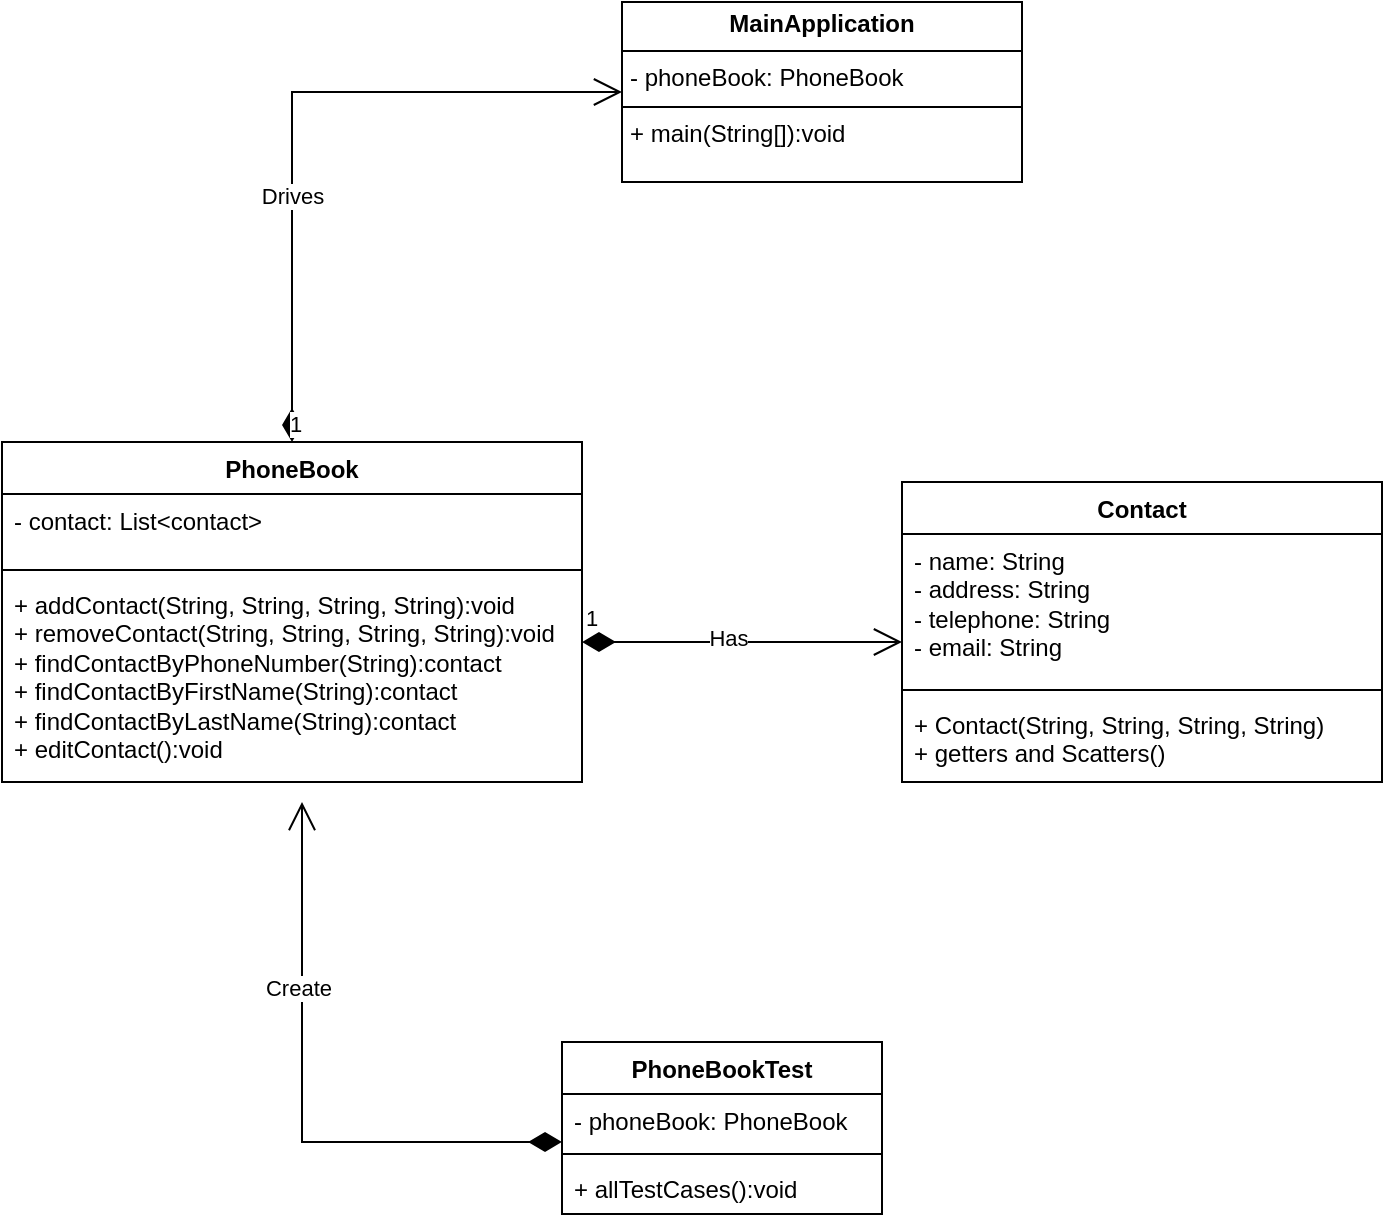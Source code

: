 <mxfile version="28.0.4">
  <diagram name="Page-1" id="F6qmS_im-0RX4bT_KUbz">
    <mxGraphModel dx="500" dy="547" grid="1" gridSize="10" guides="1" tooltips="1" connect="1" arrows="0" fold="1" page="1" pageScale="1" pageWidth="850" pageHeight="1100" math="0" shadow="0">
      <root>
        <mxCell id="0" />
        <mxCell id="1" parent="0" />
        <mxCell id="i3qBLQgJtS1FLSsoo38A-1" value="PhoneBook" style="swimlane;fontStyle=1;align=center;verticalAlign=top;childLayout=stackLayout;horizontal=1;startSize=26;horizontalStack=0;resizeParent=1;resizeParentMax=0;resizeLast=0;collapsible=1;marginBottom=0;whiteSpace=wrap;html=1;" vertex="1" parent="1">
          <mxGeometry x="580" y="290" width="290" height="170" as="geometry" />
        </mxCell>
        <mxCell id="i3qBLQgJtS1FLSsoo38A-2" value="- contact: List&amp;lt;contact&amp;gt;" style="text;strokeColor=none;fillColor=none;align=left;verticalAlign=top;spacingLeft=4;spacingRight=4;overflow=hidden;rotatable=0;points=[[0,0.5],[1,0.5]];portConstraint=eastwest;whiteSpace=wrap;html=1;" vertex="1" parent="i3qBLQgJtS1FLSsoo38A-1">
          <mxGeometry y="26" width="290" height="34" as="geometry" />
        </mxCell>
        <mxCell id="i3qBLQgJtS1FLSsoo38A-3" value="" style="line;strokeWidth=1;fillColor=none;align=left;verticalAlign=middle;spacingTop=-1;spacingLeft=3;spacingRight=3;rotatable=0;labelPosition=right;points=[];portConstraint=eastwest;strokeColor=inherit;" vertex="1" parent="i3qBLQgJtS1FLSsoo38A-1">
          <mxGeometry y="60" width="290" height="8" as="geometry" />
        </mxCell>
        <mxCell id="i3qBLQgJtS1FLSsoo38A-4" value="&lt;div&gt;&lt;span style=&quot;background-color: transparent; color: light-dark(rgb(0, 0, 0), rgb(255, 255, 255));&quot;&gt;+ addContact(String, String, String, String):void&lt;/span&gt;&lt;/div&gt;&lt;div&gt;+ removeContact(String, String, String, String):void&lt;/div&gt;&lt;div&gt;+ findContactByPhoneNumber(String):contact&lt;/div&gt;&lt;div&gt;+ findContactByFirstName(String):contact&lt;/div&gt;&lt;div&gt;+ findContactByLastName(String):contact&lt;/div&gt;&lt;div&gt;+ editContact():void&lt;/div&gt;" style="text;strokeColor=none;fillColor=none;align=left;verticalAlign=top;spacingLeft=4;spacingRight=4;overflow=hidden;rotatable=0;points=[[0,0.5],[1,0.5]];portConstraint=eastwest;whiteSpace=wrap;html=1;" vertex="1" parent="i3qBLQgJtS1FLSsoo38A-1">
          <mxGeometry y="68" width="290" height="102" as="geometry" />
        </mxCell>
        <mxCell id="i3qBLQgJtS1FLSsoo38A-9" value="1" style="endArrow=open;html=1;endSize=12;startArrow=diamondThin;startSize=14;startFill=1;edgeStyle=orthogonalEdgeStyle;align=left;verticalAlign=bottom;rounded=0;" edge="1" parent="1">
          <mxGeometry x="-1" y="3" relative="1" as="geometry">
            <mxPoint x="870" y="390" as="sourcePoint" />
            <mxPoint x="1030" y="390" as="targetPoint" />
          </mxGeometry>
        </mxCell>
        <mxCell id="i3qBLQgJtS1FLSsoo38A-24" value="Has" style="edgeLabel;html=1;align=center;verticalAlign=middle;resizable=0;points=[];" vertex="1" connectable="0" parent="i3qBLQgJtS1FLSsoo38A-9">
          <mxGeometry x="-0.103" y="2" relative="1" as="geometry">
            <mxPoint x="1" as="offset" />
          </mxGeometry>
        </mxCell>
        <mxCell id="i3qBLQgJtS1FLSsoo38A-10" value="Contact" style="swimlane;fontStyle=1;align=center;verticalAlign=top;childLayout=stackLayout;horizontal=1;startSize=26;horizontalStack=0;resizeParent=1;resizeParentMax=0;resizeLast=0;collapsible=1;marginBottom=0;whiteSpace=wrap;html=1;" vertex="1" parent="1">
          <mxGeometry x="1030" y="310" width="240" height="150" as="geometry" />
        </mxCell>
        <mxCell id="i3qBLQgJtS1FLSsoo38A-11" value="- name: String&lt;div&gt;- address: String&amp;nbsp;&lt;br&gt;&lt;div&gt;&lt;span style=&quot;background-color: transparent; color: light-dark(rgb(0, 0, 0), rgb(255, 255, 255));&quot;&gt;- telephone: String&lt;/span&gt;&lt;div&gt;&lt;span style=&quot;background-color: transparent; color: light-dark(rgb(0, 0, 0), rgb(255, 255, 255));&quot;&gt;- email: String&lt;/span&gt;&lt;/div&gt;&lt;/div&gt;&lt;/div&gt;" style="text;strokeColor=none;fillColor=none;align=left;verticalAlign=top;spacingLeft=4;spacingRight=4;overflow=hidden;rotatable=0;points=[[0,0.5],[1,0.5]];portConstraint=eastwest;whiteSpace=wrap;html=1;" vertex="1" parent="i3qBLQgJtS1FLSsoo38A-10">
          <mxGeometry y="26" width="240" height="74" as="geometry" />
        </mxCell>
        <mxCell id="i3qBLQgJtS1FLSsoo38A-12" value="" style="line;strokeWidth=1;fillColor=none;align=left;verticalAlign=middle;spacingTop=-1;spacingLeft=3;spacingRight=3;rotatable=0;labelPosition=right;points=[];portConstraint=eastwest;strokeColor=inherit;" vertex="1" parent="i3qBLQgJtS1FLSsoo38A-10">
          <mxGeometry y="100" width="240" height="8" as="geometry" />
        </mxCell>
        <mxCell id="i3qBLQgJtS1FLSsoo38A-13" value="+ Contact(String, String, String, String)&lt;div&gt;+ getters and Scatters()&lt;/div&gt;" style="text;strokeColor=none;fillColor=none;align=left;verticalAlign=top;spacingLeft=4;spacingRight=4;overflow=hidden;rotatable=0;points=[[0,0.5],[1,0.5]];portConstraint=eastwest;whiteSpace=wrap;html=1;" vertex="1" parent="i3qBLQgJtS1FLSsoo38A-10">
          <mxGeometry y="108" width="240" height="42" as="geometry" />
        </mxCell>
        <mxCell id="i3qBLQgJtS1FLSsoo38A-14" value="" style="endArrow=open;html=1;endSize=12;startArrow=diamondThin;startSize=14;startFill=1;edgeStyle=orthogonalEdgeStyle;align=left;verticalAlign=bottom;rounded=0;" edge="1" parent="1">
          <mxGeometry x="-1" y="3" relative="1" as="geometry">
            <mxPoint x="860" y="640" as="sourcePoint" />
            <mxPoint x="730" y="470" as="targetPoint" />
            <Array as="points">
              <mxPoint x="820" y="640" />
              <mxPoint x="980" y="640" />
            </Array>
          </mxGeometry>
        </mxCell>
        <mxCell id="i3qBLQgJtS1FLSsoo38A-23" value="Create" style="edgeLabel;html=1;align=center;verticalAlign=middle;resizable=0;points=[];" vertex="1" connectable="0" parent="i3qBLQgJtS1FLSsoo38A-14">
          <mxGeometry x="0.388" y="2" relative="1" as="geometry">
            <mxPoint y="1" as="offset" />
          </mxGeometry>
        </mxCell>
        <mxCell id="i3qBLQgJtS1FLSsoo38A-15" value="PhoneBookTest" style="swimlane;fontStyle=1;align=center;verticalAlign=top;childLayout=stackLayout;horizontal=1;startSize=26;horizontalStack=0;resizeParent=1;resizeParentMax=0;resizeLast=0;collapsible=1;marginBottom=0;whiteSpace=wrap;html=1;" vertex="1" parent="1">
          <mxGeometry x="860" y="590" width="160" height="86" as="geometry" />
        </mxCell>
        <mxCell id="i3qBLQgJtS1FLSsoo38A-16" value="- phoneBook: PhoneBook" style="text;strokeColor=none;fillColor=none;align=left;verticalAlign=top;spacingLeft=4;spacingRight=4;overflow=hidden;rotatable=0;points=[[0,0.5],[1,0.5]];portConstraint=eastwest;whiteSpace=wrap;html=1;" vertex="1" parent="i3qBLQgJtS1FLSsoo38A-15">
          <mxGeometry y="26" width="160" height="26" as="geometry" />
        </mxCell>
        <mxCell id="i3qBLQgJtS1FLSsoo38A-17" value="" style="line;strokeWidth=1;fillColor=none;align=left;verticalAlign=middle;spacingTop=-1;spacingLeft=3;spacingRight=3;rotatable=0;labelPosition=right;points=[];portConstraint=eastwest;strokeColor=inherit;" vertex="1" parent="i3qBLQgJtS1FLSsoo38A-15">
          <mxGeometry y="52" width="160" height="8" as="geometry" />
        </mxCell>
        <mxCell id="i3qBLQgJtS1FLSsoo38A-18" value="+ allTestCases():void&amp;nbsp;" style="text;strokeColor=none;fillColor=none;align=left;verticalAlign=top;spacingLeft=4;spacingRight=4;overflow=hidden;rotatable=0;points=[[0,0.5],[1,0.5]];portConstraint=eastwest;whiteSpace=wrap;html=1;" vertex="1" parent="i3qBLQgJtS1FLSsoo38A-15">
          <mxGeometry y="60" width="160" height="26" as="geometry" />
        </mxCell>
        <mxCell id="i3qBLQgJtS1FLSsoo38A-20" value="&lt;p style=&quot;margin:0px;margin-top:4px;text-align:center;&quot;&gt;&lt;b&gt;MainApplication&lt;/b&gt;&lt;/p&gt;&lt;hr size=&quot;1&quot; style=&quot;border-style:solid;&quot;&gt;&lt;p style=&quot;margin:0px;margin-left:4px;&quot;&gt;- phoneBook: PhoneBook&lt;/p&gt;&lt;hr size=&quot;1&quot; style=&quot;border-style:solid;&quot;&gt;&lt;p style=&quot;margin:0px;margin-left:4px;&quot;&gt;+ main(String[]):void&lt;/p&gt;" style="verticalAlign=top;align=left;overflow=fill;html=1;whiteSpace=wrap;" vertex="1" parent="1">
          <mxGeometry x="890" y="70" width="200" height="90" as="geometry" />
        </mxCell>
        <mxCell id="i3qBLQgJtS1FLSsoo38A-25" value="1" style="endArrow=open;html=1;endSize=12;startArrow=diamondThin;startSize=14;startFill=1;edgeStyle=orthogonalEdgeStyle;align=left;verticalAlign=bottom;rounded=0;exitX=0.5;exitY=0;exitDx=0;exitDy=0;entryX=0;entryY=0.5;entryDx=0;entryDy=0;" edge="1" parent="1" source="i3qBLQgJtS1FLSsoo38A-1" target="i3qBLQgJtS1FLSsoo38A-20">
          <mxGeometry x="-1" y="3" relative="1" as="geometry">
            <mxPoint x="680" y="210" as="sourcePoint" />
            <mxPoint x="840" y="210" as="targetPoint" />
          </mxGeometry>
        </mxCell>
        <mxCell id="i3qBLQgJtS1FLSsoo38A-26" value="Drives" style="edgeLabel;html=1;align=center;verticalAlign=middle;resizable=0;points=[];" vertex="1" connectable="0" parent="i3qBLQgJtS1FLSsoo38A-25">
          <mxGeometry x="-0.277" relative="1" as="geometry">
            <mxPoint as="offset" />
          </mxGeometry>
        </mxCell>
      </root>
    </mxGraphModel>
  </diagram>
</mxfile>
